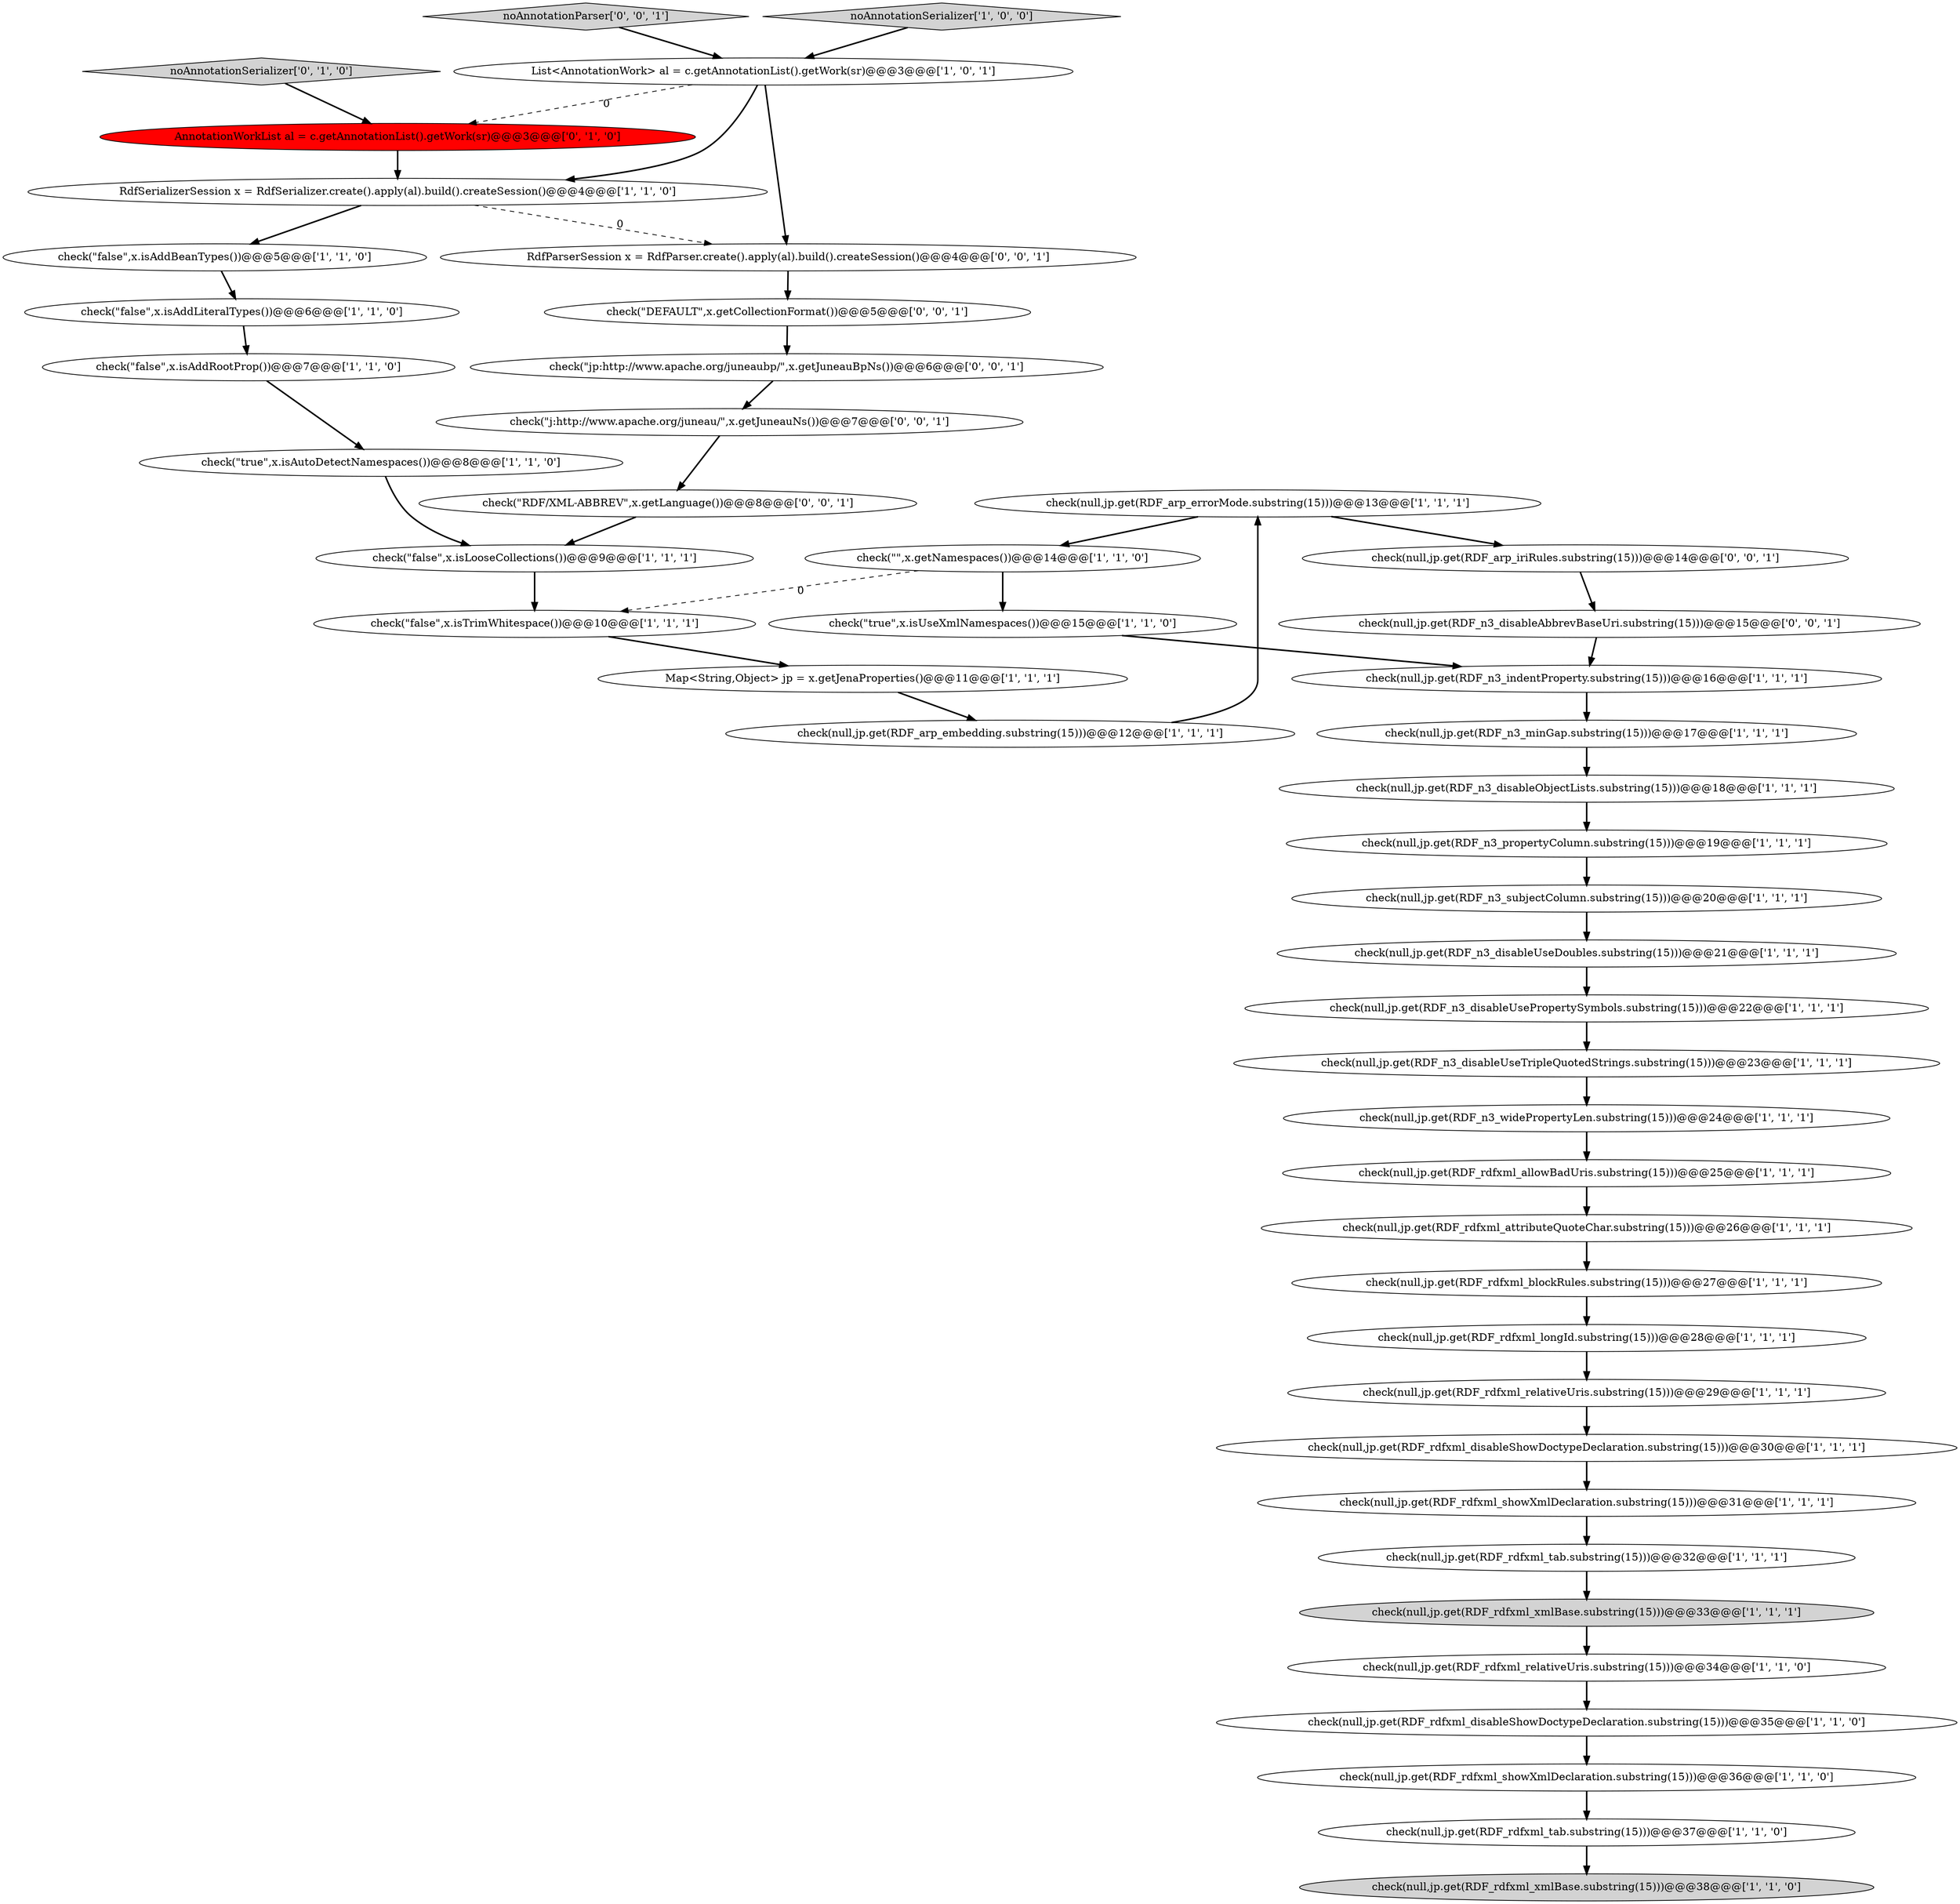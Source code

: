 digraph {
34 [style = filled, label = "check(null,jp.get(RDF_rdfxml_allowBadUris.substring(15)))@@@25@@@['1', '1', '1']", fillcolor = white, shape = ellipse image = "AAA0AAABBB1BBB"];
46 [style = filled, label = "check(\"jp:http://www.apache.org/juneaubp/\",x.getJuneauBpNs())@@@6@@@['0', '0', '1']", fillcolor = white, shape = ellipse image = "AAA0AAABBB3BBB"];
17 [style = filled, label = "check(null,jp.get(RDF_rdfxml_tab.substring(15)))@@@37@@@['1', '1', '0']", fillcolor = white, shape = ellipse image = "AAA0AAABBB1BBB"];
43 [style = filled, label = "check(null,jp.get(RDF_arp_iriRules.substring(15)))@@@14@@@['0', '0', '1']", fillcolor = white, shape = ellipse image = "AAA0AAABBB3BBB"];
31 [style = filled, label = "check(null,jp.get(RDF_rdfxml_blockRules.substring(15)))@@@27@@@['1', '1', '1']", fillcolor = white, shape = ellipse image = "AAA0AAABBB1BBB"];
2 [style = filled, label = "check(null,jp.get(RDF_n3_disableUseDoubles.substring(15)))@@@21@@@['1', '1', '1']", fillcolor = white, shape = ellipse image = "AAA0AAABBB1BBB"];
21 [style = filled, label = "check(null,jp.get(RDF_n3_disableUsePropertySymbols.substring(15)))@@@22@@@['1', '1', '1']", fillcolor = white, shape = ellipse image = "AAA0AAABBB1BBB"];
14 [style = filled, label = "check(null,jp.get(RDF_rdfxml_relativeUris.substring(15)))@@@34@@@['1', '1', '0']", fillcolor = white, shape = ellipse image = "AAA0AAABBB1BBB"];
10 [style = filled, label = "Map<String,Object> jp = x.getJenaProperties()@@@11@@@['1', '1', '1']", fillcolor = white, shape = ellipse image = "AAA0AAABBB1BBB"];
0 [style = filled, label = "check(\"true\",x.isAutoDetectNamespaces())@@@8@@@['1', '1', '0']", fillcolor = white, shape = ellipse image = "AAA0AAABBB1BBB"];
26 [style = filled, label = "RdfSerializerSession x = RdfSerializer.create().apply(al).build().createSession()@@@4@@@['1', '1', '0']", fillcolor = white, shape = ellipse image = "AAA0AAABBB1BBB"];
40 [style = filled, label = "RdfParserSession x = RdfParser.create().apply(al).build().createSession()@@@4@@@['0', '0', '1']", fillcolor = white, shape = ellipse image = "AAA0AAABBB3BBB"];
35 [style = filled, label = "check(null,jp.get(RDF_rdfxml_showXmlDeclaration.substring(15)))@@@36@@@['1', '1', '0']", fillcolor = white, shape = ellipse image = "AAA0AAABBB1BBB"];
25 [style = filled, label = "List<AnnotationWork> al = c.getAnnotationList().getWork(sr)@@@3@@@['1', '0', '1']", fillcolor = white, shape = ellipse image = "AAA0AAABBB1BBB"];
23 [style = filled, label = "check(null,jp.get(RDF_n3_minGap.substring(15)))@@@17@@@['1', '1', '1']", fillcolor = white, shape = ellipse image = "AAA0AAABBB1BBB"];
8 [style = filled, label = "check(null,jp.get(RDF_rdfxml_attributeQuoteChar.substring(15)))@@@26@@@['1', '1', '1']", fillcolor = white, shape = ellipse image = "AAA0AAABBB1BBB"];
42 [style = filled, label = "check(\"DEFAULT\",x.getCollectionFormat())@@@5@@@['0', '0', '1']", fillcolor = white, shape = ellipse image = "AAA0AAABBB3BBB"];
44 [style = filled, label = "check(\"RDF/XML-ABBREV\",x.getLanguage())@@@8@@@['0', '0', '1']", fillcolor = white, shape = ellipse image = "AAA0AAABBB3BBB"];
1 [style = filled, label = "check(null,jp.get(RDF_rdfxml_disableShowDoctypeDeclaration.substring(15)))@@@30@@@['1', '1', '1']", fillcolor = white, shape = ellipse image = "AAA0AAABBB1BBB"];
27 [style = filled, label = "check(null,jp.get(RDF_arp_embedding.substring(15)))@@@12@@@['1', '1', '1']", fillcolor = white, shape = ellipse image = "AAA0AAABBB1BBB"];
16 [style = filled, label = "check(\"\",x.getNamespaces())@@@14@@@['1', '1', '0']", fillcolor = white, shape = ellipse image = "AAA0AAABBB1BBB"];
33 [style = filled, label = "check(null,jp.get(RDF_arp_errorMode.substring(15)))@@@13@@@['1', '1', '1']", fillcolor = white, shape = ellipse image = "AAA0AAABBB1BBB"];
18 [style = filled, label = "check(\"false\",x.isLooseCollections())@@@9@@@['1', '1', '1']", fillcolor = white, shape = ellipse image = "AAA0AAABBB1BBB"];
7 [style = filled, label = "check(null,jp.get(RDF_n3_disableObjectLists.substring(15)))@@@18@@@['1', '1', '1']", fillcolor = white, shape = ellipse image = "AAA0AAABBB1BBB"];
9 [style = filled, label = "check(null,jp.get(RDF_n3_subjectColumn.substring(15)))@@@20@@@['1', '1', '1']", fillcolor = white, shape = ellipse image = "AAA0AAABBB1BBB"];
24 [style = filled, label = "check(\"false\",x.isAddBeanTypes())@@@5@@@['1', '1', '0']", fillcolor = white, shape = ellipse image = "AAA0AAABBB1BBB"];
29 [style = filled, label = "check(null,jp.get(RDF_n3_propertyColumn.substring(15)))@@@19@@@['1', '1', '1']", fillcolor = white, shape = ellipse image = "AAA0AAABBB1BBB"];
19 [style = filled, label = "check(null,jp.get(RDF_rdfxml_xmlBase.substring(15)))@@@33@@@['1', '1', '1']", fillcolor = lightgray, shape = ellipse image = "AAA0AAABBB1BBB"];
3 [style = filled, label = "check(null,jp.get(RDF_rdfxml_longId.substring(15)))@@@28@@@['1', '1', '1']", fillcolor = white, shape = ellipse image = "AAA0AAABBB1BBB"];
37 [style = filled, label = "AnnotationWorkList al = c.getAnnotationList().getWork(sr)@@@3@@@['0', '1', '0']", fillcolor = red, shape = ellipse image = "AAA1AAABBB2BBB"];
39 [style = filled, label = "check(null,jp.get(RDF_n3_disableAbbrevBaseUri.substring(15)))@@@15@@@['0', '0', '1']", fillcolor = white, shape = ellipse image = "AAA0AAABBB3BBB"];
11 [style = filled, label = "check(\"true\",x.isUseXmlNamespaces())@@@15@@@['1', '1', '0']", fillcolor = white, shape = ellipse image = "AAA0AAABBB1BBB"];
45 [style = filled, label = "noAnnotationParser['0', '0', '1']", fillcolor = lightgray, shape = diamond image = "AAA0AAABBB3BBB"];
4 [style = filled, label = "check(null,jp.get(RDF_n3_indentProperty.substring(15)))@@@16@@@['1', '1', '1']", fillcolor = white, shape = ellipse image = "AAA0AAABBB1BBB"];
20 [style = filled, label = "check(null,jp.get(RDF_n3_disableUseTripleQuotedStrings.substring(15)))@@@23@@@['1', '1', '1']", fillcolor = white, shape = ellipse image = "AAA0AAABBB1BBB"];
5 [style = filled, label = "check(null,jp.get(RDF_n3_widePropertyLen.substring(15)))@@@24@@@['1', '1', '1']", fillcolor = white, shape = ellipse image = "AAA0AAABBB1BBB"];
32 [style = filled, label = "check(null,jp.get(RDF_rdfxml_disableShowDoctypeDeclaration.substring(15)))@@@35@@@['1', '1', '0']", fillcolor = white, shape = ellipse image = "AAA0AAABBB1BBB"];
6 [style = filled, label = "noAnnotationSerializer['1', '0', '0']", fillcolor = lightgray, shape = diamond image = "AAA0AAABBB1BBB"];
28 [style = filled, label = "check(null,jp.get(RDF_rdfxml_xmlBase.substring(15)))@@@38@@@['1', '1', '0']", fillcolor = lightgray, shape = ellipse image = "AAA0AAABBB1BBB"];
41 [style = filled, label = "check(\"j:http://www.apache.org/juneau/\",x.getJuneauNs())@@@7@@@['0', '0', '1']", fillcolor = white, shape = ellipse image = "AAA0AAABBB3BBB"];
13 [style = filled, label = "check(\"false\",x.isAddRootProp())@@@7@@@['1', '1', '0']", fillcolor = white, shape = ellipse image = "AAA0AAABBB1BBB"];
22 [style = filled, label = "check(null,jp.get(RDF_rdfxml_showXmlDeclaration.substring(15)))@@@31@@@['1', '1', '1']", fillcolor = white, shape = ellipse image = "AAA0AAABBB1BBB"];
30 [style = filled, label = "check(null,jp.get(RDF_rdfxml_tab.substring(15)))@@@32@@@['1', '1', '1']", fillcolor = white, shape = ellipse image = "AAA0AAABBB1BBB"];
12 [style = filled, label = "check(\"false\",x.isAddLiteralTypes())@@@6@@@['1', '1', '0']", fillcolor = white, shape = ellipse image = "AAA0AAABBB1BBB"];
38 [style = filled, label = "noAnnotationSerializer['0', '1', '0']", fillcolor = lightgray, shape = diamond image = "AAA0AAABBB2BBB"];
36 [style = filled, label = "check(\"false\",x.isTrimWhitespace())@@@10@@@['1', '1', '1']", fillcolor = white, shape = ellipse image = "AAA0AAABBB1BBB"];
15 [style = filled, label = "check(null,jp.get(RDF_rdfxml_relativeUris.substring(15)))@@@29@@@['1', '1', '1']", fillcolor = white, shape = ellipse image = "AAA0AAABBB1BBB"];
32->35 [style = bold, label=""];
24->12 [style = bold, label=""];
33->16 [style = bold, label=""];
16->11 [style = bold, label=""];
42->46 [style = bold, label=""];
8->31 [style = bold, label=""];
37->26 [style = bold, label=""];
9->2 [style = bold, label=""];
10->27 [style = bold, label=""];
11->4 [style = bold, label=""];
29->9 [style = bold, label=""];
18->36 [style = bold, label=""];
3->15 [style = bold, label=""];
34->8 [style = bold, label=""];
26->24 [style = bold, label=""];
39->4 [style = bold, label=""];
22->30 [style = bold, label=""];
46->41 [style = bold, label=""];
20->5 [style = bold, label=""];
5->34 [style = bold, label=""];
1->22 [style = bold, label=""];
12->13 [style = bold, label=""];
30->19 [style = bold, label=""];
17->28 [style = bold, label=""];
45->25 [style = bold, label=""];
21->20 [style = bold, label=""];
19->14 [style = bold, label=""];
38->37 [style = bold, label=""];
15->1 [style = bold, label=""];
2->21 [style = bold, label=""];
33->43 [style = bold, label=""];
25->26 [style = bold, label=""];
35->17 [style = bold, label=""];
16->36 [style = dashed, label="0"];
0->18 [style = bold, label=""];
23->7 [style = bold, label=""];
27->33 [style = bold, label=""];
44->18 [style = bold, label=""];
25->37 [style = dashed, label="0"];
31->3 [style = bold, label=""];
14->32 [style = bold, label=""];
43->39 [style = bold, label=""];
41->44 [style = bold, label=""];
40->42 [style = bold, label=""];
26->40 [style = dashed, label="0"];
4->23 [style = bold, label=""];
25->40 [style = bold, label=""];
6->25 [style = bold, label=""];
13->0 [style = bold, label=""];
36->10 [style = bold, label=""];
7->29 [style = bold, label=""];
}

